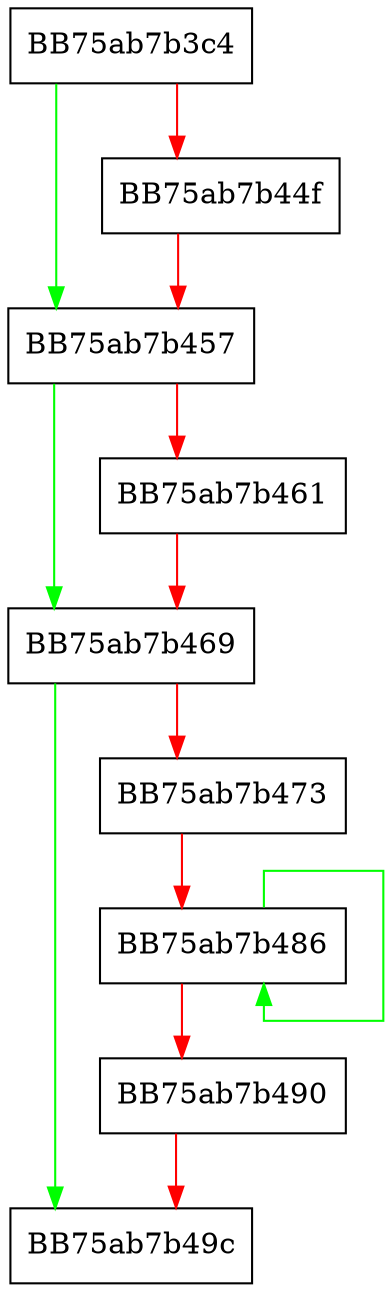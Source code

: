 digraph CheckpointRegkey {
  node [shape="box"];
  graph [splines=ortho];
  BB75ab7b3c4 -> BB75ab7b457 [color="green"];
  BB75ab7b3c4 -> BB75ab7b44f [color="red"];
  BB75ab7b44f -> BB75ab7b457 [color="red"];
  BB75ab7b457 -> BB75ab7b469 [color="green"];
  BB75ab7b457 -> BB75ab7b461 [color="red"];
  BB75ab7b461 -> BB75ab7b469 [color="red"];
  BB75ab7b469 -> BB75ab7b49c [color="green"];
  BB75ab7b469 -> BB75ab7b473 [color="red"];
  BB75ab7b473 -> BB75ab7b486 [color="red"];
  BB75ab7b486 -> BB75ab7b486 [color="green"];
  BB75ab7b486 -> BB75ab7b490 [color="red"];
  BB75ab7b490 -> BB75ab7b49c [color="red"];
}